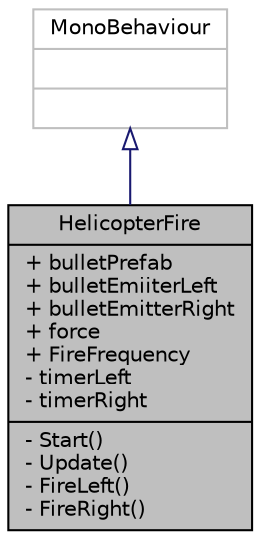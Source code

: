 digraph "HelicopterFire"
{
  edge [fontname="Helvetica",fontsize="10",labelfontname="Helvetica",labelfontsize="10"];
  node [fontname="Helvetica",fontsize="10",shape=record];
  Node0 [label="{HelicopterFire\n|+ bulletPrefab\l+ bulletEmiiterLeft\l+ bulletEmitterRight\l+ force\l+ FireFrequency\l- timerLeft\l- timerRight\l|- Start()\l- Update()\l- FireLeft()\l- FireRight()\l}",height=0.2,width=0.4,color="black", fillcolor="grey75", style="filled", fontcolor="black"];
  Node1 -> Node0 [dir="back",color="midnightblue",fontsize="10",style="solid",arrowtail="onormal",fontname="Helvetica"];
  Node1 [label="{MonoBehaviour\n||}",height=0.2,width=0.4,color="grey75", fillcolor="white", style="filled"];
}
